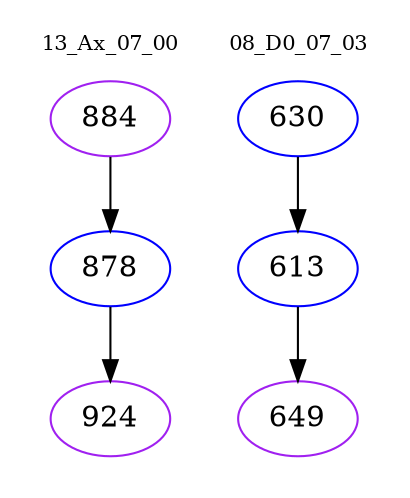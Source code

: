 digraph{
subgraph cluster_0 {
color = white
label = "13_Ax_07_00";
fontsize=10;
T0_884 [label="884", color="purple"]
T0_884 -> T0_878 [color="black"]
T0_878 [label="878", color="blue"]
T0_878 -> T0_924 [color="black"]
T0_924 [label="924", color="purple"]
}
subgraph cluster_1 {
color = white
label = "08_D0_07_03";
fontsize=10;
T1_630 [label="630", color="blue"]
T1_630 -> T1_613 [color="black"]
T1_613 [label="613", color="blue"]
T1_613 -> T1_649 [color="black"]
T1_649 [label="649", color="purple"]
}
}
